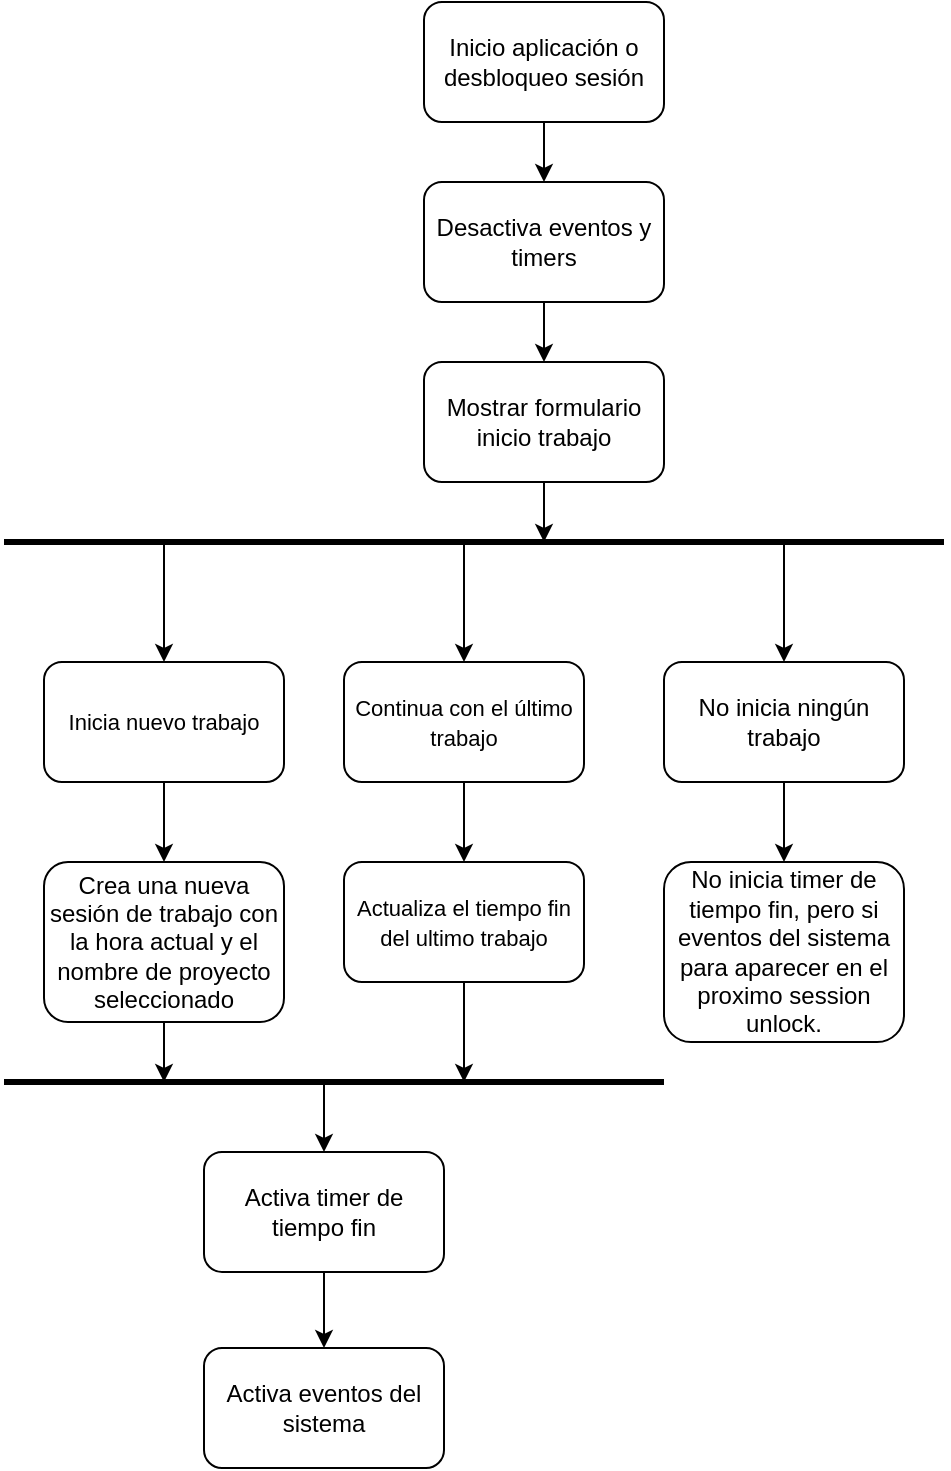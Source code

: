 <mxfile version="14.4.3" type="device" pages="4"><diagram id="C5RBs43oDa-KdzZeNtuy" name="Inicio trabajo"><mxGraphModel dx="1020" dy="725" grid="1" gridSize="10" guides="1" tooltips="1" connect="1" arrows="1" fold="1" page="1" pageScale="1" pageWidth="827" pageHeight="1169" math="0" shadow="0"><root><mxCell id="WIyWlLk6GJQsqaUBKTNV-0"/><mxCell id="WIyWlLk6GJQsqaUBKTNV-1" parent="WIyWlLk6GJQsqaUBKTNV-0"/><mxCell id="V-4LMvwx69ObgMXzwQ65-0" value="Inicio aplicación o desbloqueo sesión" style="rounded=1;whiteSpace=wrap;html=1;" vertex="1" parent="WIyWlLk6GJQsqaUBKTNV-1"><mxGeometry x="220" y="40" width="120" height="60" as="geometry"/></mxCell><mxCell id="V-4LMvwx69ObgMXzwQ65-2" value="" style="endArrow=classic;html=1;exitX=0.5;exitY=1;exitDx=0;exitDy=0;entryX=0.5;entryY=0;entryDx=0;entryDy=0;" edge="1" parent="WIyWlLk6GJQsqaUBKTNV-1" source="V-4LMvwx69ObgMXzwQ65-0" target="V-4LMvwx69ObgMXzwQ65-29"><mxGeometry width="50" height="50" relative="1" as="geometry"><mxPoint x="450" y="390" as="sourcePoint"/><mxPoint x="280" y="160" as="targetPoint"/></mxGeometry></mxCell><mxCell id="V-4LMvwx69ObgMXzwQ65-3" value="Mostrar formulario inicio trabajo" style="rounded=1;whiteSpace=wrap;html=1;" vertex="1" parent="WIyWlLk6GJQsqaUBKTNV-1"><mxGeometry x="220" y="220" width="120" height="60" as="geometry"/></mxCell><mxCell id="V-4LMvwx69ObgMXzwQ65-4" value="" style="endArrow=none;html=1;strokeWidth=3;endFill=0;" edge="1" parent="WIyWlLk6GJQsqaUBKTNV-1"><mxGeometry width="50" height="50" relative="1" as="geometry"><mxPoint x="10" y="310" as="sourcePoint"/><mxPoint x="480" y="310" as="targetPoint"/></mxGeometry></mxCell><mxCell id="V-4LMvwx69ObgMXzwQ65-5" value="" style="endArrow=classic;html=1;strokeWidth=1;exitX=0.5;exitY=1;exitDx=0;exitDy=0;entryX=0.5;entryY=0;entryDx=0;entryDy=0;" edge="1" parent="WIyWlLk6GJQsqaUBKTNV-1" source="V-4LMvwx69ObgMXzwQ65-29" target="V-4LMvwx69ObgMXzwQ65-3"><mxGeometry width="50" height="50" relative="1" as="geometry"><mxPoint x="475" y="380" as="sourcePoint"/><mxPoint x="280" y="280" as="targetPoint"/></mxGeometry></mxCell><mxCell id="V-4LMvwx69ObgMXzwQ65-6" value="" style="endArrow=classic;html=1;strokeWidth=1;" edge="1" parent="WIyWlLk6GJQsqaUBKTNV-1"><mxGeometry width="50" height="50" relative="1" as="geometry"><mxPoint x="90" y="310" as="sourcePoint"/><mxPoint x="90" y="370" as="targetPoint"/></mxGeometry></mxCell><mxCell id="V-4LMvwx69ObgMXzwQ65-7" value="&lt;span style=&quot;font-size: 11px ; background-color: rgb(255 , 255 , 255)&quot;&gt;Inicia nuevo trabajo&lt;/span&gt;" style="rounded=1;whiteSpace=wrap;html=1;" vertex="1" parent="WIyWlLk6GJQsqaUBKTNV-1"><mxGeometry x="30" y="370" width="120" height="60" as="geometry"/></mxCell><mxCell id="V-4LMvwx69ObgMXzwQ65-8" value="" style="endArrow=classic;html=1;strokeWidth=1;exitX=0.5;exitY=1;exitDx=0;exitDy=0;" edge="1" parent="WIyWlLk6GJQsqaUBKTNV-1" source="V-4LMvwx69ObgMXzwQ65-7" target="V-4LMvwx69ObgMXzwQ65-9"><mxGeometry width="50" height="50" relative="1" as="geometry"><mxPoint x="400" y="410" as="sourcePoint"/><mxPoint x="450" y="360" as="targetPoint"/></mxGeometry></mxCell><mxCell id="V-4LMvwx69ObgMXzwQ65-9" value="Crea una nueva sesión de trabajo con la hora actual y el nombre de proyecto seleccionado" style="rounded=1;whiteSpace=wrap;html=1;" vertex="1" parent="WIyWlLk6GJQsqaUBKTNV-1"><mxGeometry x="30" y="470" width="120" height="80" as="geometry"/></mxCell><mxCell id="V-4LMvwx69ObgMXzwQ65-10" value="&lt;span style=&quot;font-size: 11px ; background-color: rgb(255 , 255 , 255)&quot;&gt;Continua con el último trabajo&lt;/span&gt;" style="rounded=1;whiteSpace=wrap;html=1;" vertex="1" parent="WIyWlLk6GJQsqaUBKTNV-1"><mxGeometry x="180" y="370" width="120" height="60" as="geometry"/></mxCell><mxCell id="V-4LMvwx69ObgMXzwQ65-14" style="edgeStyle=orthogonalEdgeStyle;rounded=0;orthogonalLoop=1;jettySize=auto;html=1;exitX=0.5;exitY=1;exitDx=0;exitDy=0;entryX=0.5;entryY=0;entryDx=0;entryDy=0;endArrow=classic;endFill=1;strokeWidth=1;" edge="1" parent="WIyWlLk6GJQsqaUBKTNV-1" source="V-4LMvwx69ObgMXzwQ65-11" target="V-4LMvwx69ObgMXzwQ65-12"><mxGeometry relative="1" as="geometry"/></mxCell><mxCell id="V-4LMvwx69ObgMXzwQ65-11" value="Activa timer de tiempo fin" style="rounded=1;whiteSpace=wrap;html=1;" vertex="1" parent="WIyWlLk6GJQsqaUBKTNV-1"><mxGeometry x="110" y="615" width="120" height="60" as="geometry"/></mxCell><mxCell id="V-4LMvwx69ObgMXzwQ65-12" value="Activa eventos del sistema" style="rounded=1;whiteSpace=wrap;html=1;" vertex="1" parent="WIyWlLk6GJQsqaUBKTNV-1"><mxGeometry x="110" y="713" width="120" height="60" as="geometry"/></mxCell><mxCell id="V-4LMvwx69ObgMXzwQ65-15" value="" style="endArrow=classic;html=1;strokeWidth=1;" edge="1" parent="WIyWlLk6GJQsqaUBKTNV-1" target="V-4LMvwx69ObgMXzwQ65-10"><mxGeometry width="50" height="50" relative="1" as="geometry"><mxPoint x="240" y="310" as="sourcePoint"/><mxPoint x="460" y="420" as="targetPoint"/></mxGeometry></mxCell><mxCell id="V-4LMvwx69ObgMXzwQ65-16" value="&lt;span style=&quot;font-size: 11px ; background-color: rgb(255 , 255 , 255)&quot;&gt;Actualiza el tiempo fin del ultimo trabajo&lt;/span&gt;" style="rounded=1;whiteSpace=wrap;html=1;" vertex="1" parent="WIyWlLk6GJQsqaUBKTNV-1"><mxGeometry x="180" y="470" width="120" height="60" as="geometry"/></mxCell><mxCell id="V-4LMvwx69ObgMXzwQ65-17" value="" style="endArrow=none;html=1;strokeWidth=3;" edge="1" parent="WIyWlLk6GJQsqaUBKTNV-1"><mxGeometry width="50" height="50" relative="1" as="geometry"><mxPoint x="10" y="580" as="sourcePoint"/><mxPoint x="340" y="580" as="targetPoint"/></mxGeometry></mxCell><mxCell id="V-4LMvwx69ObgMXzwQ65-18" value="" style="endArrow=classic;html=1;strokeWidth=1;entryX=0.5;entryY=0;entryDx=0;entryDy=0;" edge="1" parent="WIyWlLk6GJQsqaUBKTNV-1" target="V-4LMvwx69ObgMXzwQ65-11"><mxGeometry width="50" height="50" relative="1" as="geometry"><mxPoint x="170" y="580" as="sourcePoint"/><mxPoint x="460" y="420" as="targetPoint"/></mxGeometry></mxCell><mxCell id="V-4LMvwx69ObgMXzwQ65-19" value="" style="endArrow=classic;html=1;strokeWidth=1;exitX=0.5;exitY=1;exitDx=0;exitDy=0;" edge="1" parent="WIyWlLk6GJQsqaUBKTNV-1" source="V-4LMvwx69ObgMXzwQ65-9"><mxGeometry width="50" height="50" relative="1" as="geometry"><mxPoint x="410" y="470" as="sourcePoint"/><mxPoint x="90" y="580" as="targetPoint"/></mxGeometry></mxCell><mxCell id="V-4LMvwx69ObgMXzwQ65-20" value="" style="endArrow=classic;html=1;strokeWidth=1;exitX=0.5;exitY=1;exitDx=0;exitDy=0;" edge="1" parent="WIyWlLk6GJQsqaUBKTNV-1" source="V-4LMvwx69ObgMXzwQ65-16"><mxGeometry width="50" height="50" relative="1" as="geometry"><mxPoint x="410" y="470" as="sourcePoint"/><mxPoint x="240" y="580" as="targetPoint"/></mxGeometry></mxCell><mxCell id="V-4LMvwx69ObgMXzwQ65-21" value="" style="endArrow=classic;html=1;strokeWidth=1;exitX=0.5;exitY=1;exitDx=0;exitDy=0;entryX=0.5;entryY=0;entryDx=0;entryDy=0;" edge="1" parent="WIyWlLk6GJQsqaUBKTNV-1" source="V-4LMvwx69ObgMXzwQ65-10" target="V-4LMvwx69ObgMXzwQ65-16"><mxGeometry width="50" height="50" relative="1" as="geometry"><mxPoint x="410" y="470" as="sourcePoint"/><mxPoint x="460" y="420" as="targetPoint"/></mxGeometry></mxCell><mxCell id="V-4LMvwx69ObgMXzwQ65-23" value="No inicia ningún trabajo" style="rounded=1;whiteSpace=wrap;html=1;" vertex="1" parent="WIyWlLk6GJQsqaUBKTNV-1"><mxGeometry x="340" y="370" width="120" height="60" as="geometry"/></mxCell><mxCell id="V-4LMvwx69ObgMXzwQ65-24" value="" style="endArrow=classic;html=1;strokeWidth=1;entryX=0.5;entryY=0;entryDx=0;entryDy=0;" edge="1" parent="WIyWlLk6GJQsqaUBKTNV-1" target="V-4LMvwx69ObgMXzwQ65-23"><mxGeometry width="50" height="50" relative="1" as="geometry"><mxPoint x="400" y="310" as="sourcePoint"/><mxPoint x="460" y="410" as="targetPoint"/></mxGeometry></mxCell><mxCell id="V-4LMvwx69ObgMXzwQ65-25" value="No inicia timer de tiempo fin, pero si eventos del sistema para aparecer en el proximo session unlock." style="rounded=1;whiteSpace=wrap;html=1;" vertex="1" parent="WIyWlLk6GJQsqaUBKTNV-1"><mxGeometry x="340" y="470" width="120" height="90" as="geometry"/></mxCell><mxCell id="V-4LMvwx69ObgMXzwQ65-26" value="" style="endArrow=classic;html=1;strokeWidth=1;exitX=0.5;exitY=1;exitDx=0;exitDy=0;entryX=0.5;entryY=0;entryDx=0;entryDy=0;" edge="1" parent="WIyWlLk6GJQsqaUBKTNV-1" source="V-4LMvwx69ObgMXzwQ65-23" target="V-4LMvwx69ObgMXzwQ65-25"><mxGeometry width="50" height="50" relative="1" as="geometry"><mxPoint x="410" y="460" as="sourcePoint"/><mxPoint x="460" y="410" as="targetPoint"/></mxGeometry></mxCell><mxCell id="V-4LMvwx69ObgMXzwQ65-29" value="Desactiva eventos y timers" style="rounded=1;whiteSpace=wrap;html=1;" vertex="1" parent="WIyWlLk6GJQsqaUBKTNV-1"><mxGeometry x="220" y="130" width="120" height="60" as="geometry"/></mxCell><mxCell id="V-4LMvwx69ObgMXzwQ65-30" value="" style="endArrow=classic;html=1;strokeWidth=1;exitX=0.5;exitY=1;exitDx=0;exitDy=0;" edge="1" parent="WIyWlLk6GJQsqaUBKTNV-1" source="V-4LMvwx69ObgMXzwQ65-3"><mxGeometry width="50" height="50" relative="1" as="geometry"><mxPoint x="475" y="450" as="sourcePoint"/><mxPoint x="280" y="310" as="targetPoint"/></mxGeometry></mxCell></root></mxGraphModel></diagram><diagram id="xIEe8V3oJMuwD2rvXeeP" name="Timer tiempo final"><mxGraphModel dx="1020" dy="725" grid="1" gridSize="10" guides="1" tooltips="1" connect="1" arrows="1" fold="1" page="1" pageScale="1" pageWidth="850" pageHeight="1100" math="0" shadow="0"><root><mxCell id="oF1rQk3LmjUNmGXoKCz8-0"/><mxCell id="oF1rQk3LmjUNmGXoKCz8-1" parent="oF1rQk3LmjUNmGXoKCz8-0"/><mxCell id="aa2miv9MBnnHk6kFRRGL-0" value="On timer" style="rounded=1;whiteSpace=wrap;html=1;" vertex="1" parent="oF1rQk3LmjUNmGXoKCz8-1"><mxGeometry x="80" y="40" width="120" height="60" as="geometry"/></mxCell><mxCell id="aa2miv9MBnnHk6kFRRGL-3" value="Actualizar tiempo fin de la ultima sesión de trabajo" style="rounded=1;whiteSpace=wrap;html=1;" vertex="1" parent="oF1rQk3LmjUNmGXoKCz8-1"><mxGeometry x="80" y="150" width="120" height="60" as="geometry"/></mxCell><mxCell id="aa2miv9MBnnHk6kFRRGL-4" value="" style="endArrow=classic;html=1;strokeWidth=1;exitX=0.5;exitY=1;exitDx=0;exitDy=0;" edge="1" parent="oF1rQk3LmjUNmGXoKCz8-1" source="aa2miv9MBnnHk6kFRRGL-0" target="aa2miv9MBnnHk6kFRRGL-3"><mxGeometry width="50" height="50" relative="1" as="geometry"><mxPoint x="400" y="300" as="sourcePoint"/><mxPoint x="450" y="250" as="targetPoint"/></mxGeometry></mxCell></root></mxGraphModel></diagram><diagram id="67_muCVIj8V7eZ2Y27iN" name="Evento desbloqueo sesión"><mxGraphModel dx="1020" dy="725" grid="1" gridSize="10" guides="1" tooltips="1" connect="1" arrows="1" fold="1" page="1" pageScale="1" pageWidth="850" pageHeight="1100" math="0" shadow="0"><root><mxCell id="bR-G9x2ozbHp2lDape14-0"/><mxCell id="bR-G9x2ozbHp2lDape14-1" parent="bR-G9x2ozbHp2lDape14-0"/><mxCell id="97Ccy7Uc8UcKclk-ZFJt-0" value="Evento" style="rounded=1;whiteSpace=wrap;html=1;" vertex="1" parent="bR-G9x2ozbHp2lDape14-1"><mxGeometry x="80" y="40" width="120" height="60" as="geometry"/></mxCell><mxCell id="97Ccy7Uc8UcKclk-ZFJt-1" value="Abrir pantalla de selección de proyecto." style="rounded=1;whiteSpace=wrap;html=1;" vertex="1" parent="bR-G9x2ozbHp2lDape14-1"><mxGeometry x="80" y="240" width="120" height="60" as="geometry"/></mxCell><mxCell id="97Ccy7Uc8UcKclk-ZFJt-2" value="" style="endArrow=classic;html=1;strokeWidth=1;exitX=0.5;exitY=1;exitDx=0;exitDy=0;entryX=0.5;entryY=0;entryDx=0;entryDy=0;" edge="1" parent="bR-G9x2ozbHp2lDape14-1" source="97Ccy7Uc8UcKclk-ZFJt-0" target="20SqIY7xRc_v0qtyiu-H-0"><mxGeometry width="50" height="50" relative="1" as="geometry"><mxPoint x="400" y="300" as="sourcePoint"/><mxPoint x="450" y="250" as="targetPoint"/></mxGeometry></mxCell><mxCell id="20SqIY7xRc_v0qtyiu-H-1" style="edgeStyle=orthogonalEdgeStyle;rounded=0;orthogonalLoop=1;jettySize=auto;html=1;exitX=0.5;exitY=1;exitDx=0;exitDy=0;entryX=0.5;entryY=0;entryDx=0;entryDy=0;endArrow=classic;endFill=1;strokeWidth=1;" edge="1" parent="bR-G9x2ozbHp2lDape14-1" source="20SqIY7xRc_v0qtyiu-H-0" target="97Ccy7Uc8UcKclk-ZFJt-1"><mxGeometry relative="1" as="geometry"/></mxCell><mxCell id="20SqIY7xRc_v0qtyiu-H-0" value="Desactivar timer tiempo final" style="rounded=1;whiteSpace=wrap;html=1;" vertex="1" parent="bR-G9x2ozbHp2lDape14-1"><mxGeometry x="80" y="140" width="120" height="60" as="geometry"/></mxCell></root></mxGraphModel></diagram><diagram id="dY8Xo4pftxDY3Y2Pe4ah" name="Evento bloqueo sesión"><mxGraphModel dx="1020" dy="725" grid="1" gridSize="10" guides="1" tooltips="1" connect="1" arrows="1" fold="1" page="1" pageScale="1" pageWidth="850" pageHeight="1100" math="0" shadow="0"><root><mxCell id="lSdembg7G_5fyS-gbUxf-0"/><mxCell id="lSdembg7G_5fyS-gbUxf-1" parent="lSdembg7G_5fyS-gbUxf-0"/><mxCell id="UNcbltzU0zmE6q0ujleg-0" value="Evento" style="rounded=1;whiteSpace=wrap;html=1;" vertex="1" parent="lSdembg7G_5fyS-gbUxf-1"><mxGeometry x="100" y="50" width="120" height="60" as="geometry"/></mxCell><mxCell id="9AoARY7qYYF0wOy8gPBX-0" value="Actualizar tiempo fin de la ultima sesión de trabajo" style="rounded=1;whiteSpace=wrap;html=1;" vertex="1" parent="lSdembg7G_5fyS-gbUxf-1"><mxGeometry x="100" y="160" width="120" height="60" as="geometry"/></mxCell><mxCell id="9AoARY7qYYF0wOy8gPBX-1" value="" style="endArrow=classic;html=1;strokeWidth=1;exitX=0.5;exitY=1;exitDx=0;exitDy=0;entryX=0.5;entryY=0;entryDx=0;entryDy=0;" edge="1" parent="lSdembg7G_5fyS-gbUxf-1" source="UNcbltzU0zmE6q0ujleg-0" target="9AoARY7qYYF0wOy8gPBX-0"><mxGeometry width="50" height="50" relative="1" as="geometry"><mxPoint x="400" y="400" as="sourcePoint"/><mxPoint x="450" y="350" as="targetPoint"/></mxGeometry></mxCell><mxCell id="9AoARY7qYYF0wOy8gPBX-2" value="Desactivar timer tiempo final" style="rounded=1;whiteSpace=wrap;html=1;" vertex="1" parent="lSdembg7G_5fyS-gbUxf-1"><mxGeometry x="100" y="270" width="120" height="60" as="geometry"/></mxCell><mxCell id="9AoARY7qYYF0wOy8gPBX-3" value="" style="endArrow=classic;html=1;strokeWidth=1;exitX=0.5;exitY=1;exitDx=0;exitDy=0;entryX=0.5;entryY=0;entryDx=0;entryDy=0;" edge="1" parent="lSdembg7G_5fyS-gbUxf-1" source="9AoARY7qYYF0wOy8gPBX-0" target="9AoARY7qYYF0wOy8gPBX-2"><mxGeometry width="50" height="50" relative="1" as="geometry"><mxPoint x="400" y="400" as="sourcePoint"/><mxPoint x="450" y="350" as="targetPoint"/></mxGeometry></mxCell></root></mxGraphModel></diagram></mxfile>